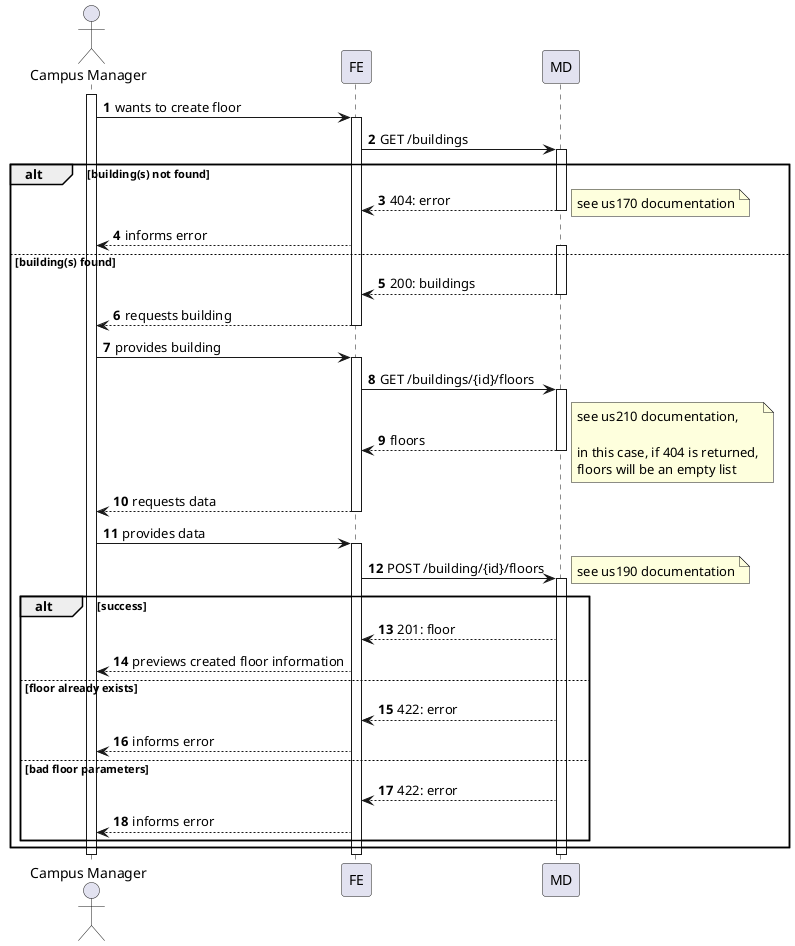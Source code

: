 @startuml
autonumber

actor "Campus Manager" as usr

participant "FE" as ui

participant "MD" as md

activate usr
usr -> ui : wants to create floor
    activate ui
        ui -> md : GET /buildings
        alt building(s) not found
            activate md
                md --> ui : 404: error
                note right : see us170 documentation
            deactivate md
            ui --> usr : informs error
        else building(s) found
            activate md
                md --> ui : 200: buildings
            deactivate md
            ui --> usr : requests building
        deactivate ui

        usr -> ui : provides building
        activate ui
            ui -> md : GET /buildings/{id}/floors
            activate md
                md --> ui : floors
                note right : see us210 documentation,\n\nin this case, if 404 is returned,\nfloors will be an empty list
            deactivate md
            ui --> usr : requests data
        deactivate ui

        usr -> ui : provides data
        activate ui
            ui -> md : POST /building/{id}/floors
            activate md
            note right : see us190 documentation
                alt success
                    md --> ui : 201: floor
                    ui --> usr : previews created floor information
                else floor already exists
                    md --> ui : 422: error
                    ui --> usr : informs error
                else bad floor parameters
                    md --> ui : 422: error
                    ui --> usr : informs error
                end
        end
        deactivate md
    deactivate ui
deactivate usr
@enduml
